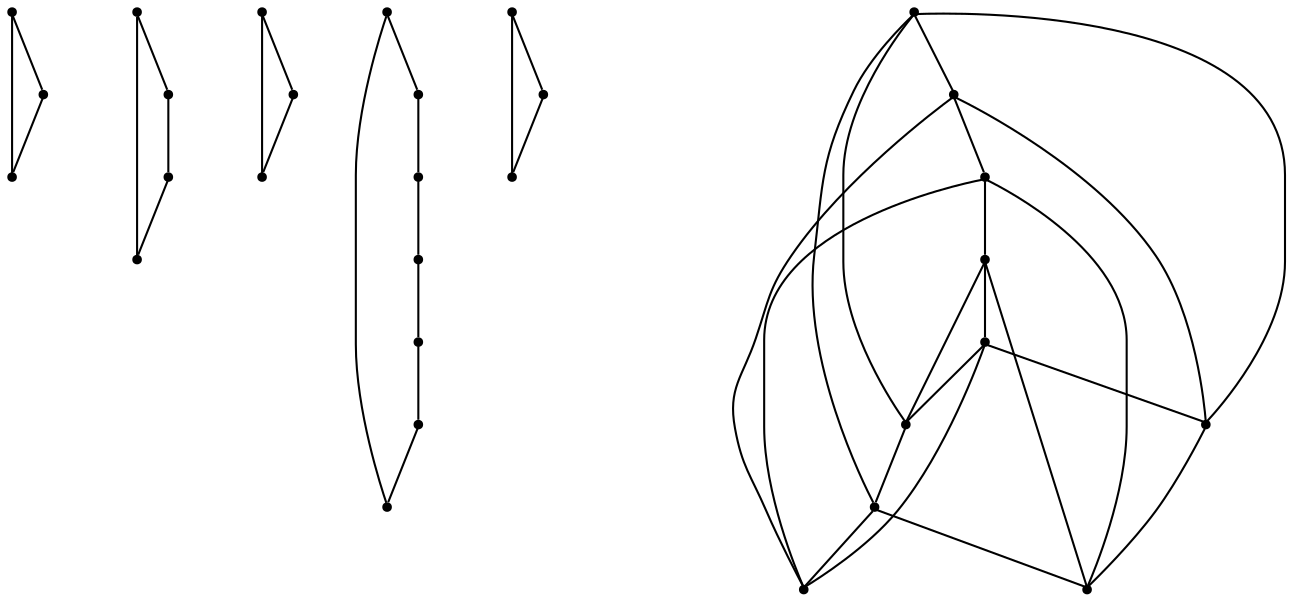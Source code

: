graph {
  node [shape=point,comment="{\"directed\":false,\"doi\":\"10.1007/978-3-642-18469-7_19\",\"figure\":\"2\"}"]

  v0 [pos="1450.2456898433509,1086.5365155099362"]
  v1 [pos="1549.4109817989106,1086.5365155099362"]
  v2 [pos="1202.3370413720038,1086.5365155099362"]
  v3 [pos="1351.084724782146,1086.5365155099362"]
  v4 [pos="1004.0066801686821,1086.5365155099362"]
  v5 [pos="1103.1718766780427,1086.5365155099362"]
  v6 [pos="929.6328384636109,814.0178380828419"]
  v7 [pos="929.6328384636109,516.7205270366933"]
  v8 [pos="929.6328384636109,913.1171113340581"]
  v9 [pos="929.632838463611,1012.212060571524"]
  v10 [pos="1549.4109817989106,516.7205270366933"]
  v11 [pos="1499.8283358211308,913.1171113340581"]
  v12 [pos="1202.3370413720038,714.9188191853757"]
  v13 [pos="1499.8283358211308,1086.5365155099362"]
  v14 [pos="1450.2456898433509,665.3691666626582"]
  v15 [pos="1351.0847247821457,814.0178380828419"]
  v16 [pos="1103.1718766780427,615.8195459341594"]
  v17 [pos="1301.5022060659649,566.2701636623012"]
  v18 [pos="1251.9195600881849,962.6667479596662"]
  v19 [pos="1301.5022060659646,1086.5365155099362"]
  v20 [pos="1251.9195600881849,1086.5365155099362"]
  v21 [pos="1053.5892625156623,1012.212060571524"]
  v22 [pos="1004.0066801686821,764.4684558109838"]
  v23 [pos="1053.5892625156625,1086.5365155099362"]
  v24 [pos="929.632838463611,566.2701636623012"]
  v25 [pos="929.632838463611,615.8195459341594"]
  v26 [pos="929.632838463611,665.3691666626582"]
  v27 [pos="929.632838463611,714.9188191853757"]
  v28 [pos="929.6328384636109,764.4684558109838"]
  v29 [pos="929.632838463611,962.6667479596662"]

  v0 -- v1 [id="-1",pos="1450.2456898433509,1086.5365155099362 1450.2468351977388,1119.5709631470083 1549.4119998917,1119.5709631470083 1549.4109817989106,1086.5365155099362"]
  v8 -- v29 [id="-2",pos="929.6328384636109,913.1171113340581 929.632838463611,962.6667479596662 929.632838463611,962.6667479596662 929.632838463611,962.6667479596662"]
  v29 -- v9 [id="-3",pos="929.632838463611,962.6667479596662 929.632838463611,1012.212060571524 929.632838463611,1012.212060571524 929.632838463611,1012.212060571524"]
  v6 -- v28 [id="-4",pos="929.6328384636109,814.0178380828419 929.6328384636109,764.4684558109838 929.6328384636109,764.4684558109838 929.6328384636109,764.4684558109838"]
  v28 -- v27 [id="-5",pos="929.6328384636109,764.4684558109838 929.632838463611,714.9188191853757 929.632838463611,714.9188191853757 929.632838463611,714.9188191853757"]
  v27 -- v26 [id="-6",pos="929.632838463611,714.9188191853757 929.632838463611,665.3691666626582 929.632838463611,665.3691666626582 929.632838463611,665.3691666626582"]
  v26 -- v25 [id="-7",pos="929.632838463611,665.3691666626582 929.632838463611,615.8195459341594 929.632838463611,615.8195459341594 929.632838463611,615.8195459341594"]
  v25 -- v24 [id="-8",pos="929.632838463611,615.8195459341594 929.632838463611,566.2701636623012 929.632838463611,566.2701636623012 929.632838463611,566.2701636623012"]
  v24 -- v7 [id="-9",pos="929.632838463611,566.2701636623012 929.6328384636109,516.7205270366933 929.6328384636109,516.7205270366933 929.6328384636109,516.7205270366933"]
  v2 -- v3 [id="-10",pos="1202.3370413720038,1086.5365155099362 1202.338059464793,1119.5709631470083 1351.0857428749352,1119.5709631470083 1351.084724782146,1086.5365155099362"]
  v22 -- v12 [id="-11",pos="1004.0066801686821,764.4684558109838 979.2164070879811,764.4684558109838 979.2164070879811,764.4684558109838 979.2164070879811,764.4684558109838 979.2164070879811,714.9188827738132 979.2164070879811,714.9188827738132 979.2164070879811,714.9188827738132 1202.3370413720038,714.9188191853757 1202.3370413720038,714.9188191853757 1202.3370413720038,714.9188191853757"]
  v4 -- v5 [id="-12",pos="1004.0066801686821,1086.5365155099362 1004.007730076871,1119.5709631470083 1103.172894770832,1119.5709631470083 1103.1718766780427,1086.5365155099362"]
  v22 -- v21 [id="-13",pos="1004.0066801686821,764.4684558109838 1004.0035304441152,888.342293021254 1004.0035304441152,888.342293021254 1004.0035304441152,888.342293021254 1053.5861127910957,888.342293021254 1053.5861127910957,888.342293021254 1053.5861127910957,888.342293021254 1053.5892625156623,1012.212060571524 1053.5892625156623,1012.212060571524 1053.5892625156623,1012.212060571524"]
  v23 -- v5 [id="-14",pos="1053.5892625156625,1086.5365155099362 1103.1718766780427,1086.5365155099362 1103.1718766780427,1086.5365155099362 1103.1718766780427,1086.5365155099362"]
  v21 -- v11 [id="-15",pos="1053.5892625156623,1012.212060571524 1028.7989894349616,1012.212060571524 1028.7989894349616,1012.212060571524 1028.7989894349616,1012.212060571524 1028.7989894349616,913.1129144971828 1028.7989894349616,913.1129144971828 1028.7989894349616,913.1129144971828 1499.8283358211308,913.1171113340581 1499.8283358211308,913.1171113340581 1499.8283358211308,913.1171113340581"]
  v4 -- v23 [id="-16",pos="1004.0066801686821,1086.5365155099362 1053.5892625156625,1086.5365155099362 1053.5892625156625,1086.5365155099362 1053.5892625156625,1086.5365155099362"]
  v21 -- v16 [id="-17",pos="1053.5892625156623,1012.212060571524 1053.5861127910957,1036.9910757212033 1053.5861127910957,1036.9910757212033 1053.5861127910957,1036.9910757212033 1103.1686951380761,1036.9910757212033 1103.1686951380761,1036.9910757212033 1103.1686951380761,1036.9910757212033 1103.1718766780427,615.8195459341594 1103.1718766780427,615.8195459341594 1103.1718766780427,615.8195459341594"]
  v14 -- v16 [id="-18",pos="1450.2456898433509,665.3691666626582 1078.381571781942,665.3693097366424 1078.381571781942,665.3693097366424 1078.381571781942,665.3693097366424 1078.381571781942,615.8198002879094 1078.381571781942,615.8198002879094 1078.381571781942,615.8198002879094 1103.1718766780427,615.8195459341594 1103.1718766780427,615.8195459341594 1103.1718766780427,615.8195459341594"]
  v14 -- v12 [id="-19",pos="1450.2456898433509,665.3691666626582 1475.0381581866288,665.3693097366424 1475.0381581866288,665.3693097366424 1475.0381581866288,665.3693097366424 1475.0381581866288,714.9188827738132 1475.0381581866288,714.9188827738132 1475.0381581866288,714.9188827738132 1202.3370413720038,714.9188191853757 1202.3370413720038,714.9188191853757 1202.3370413720038,714.9188191853757"]
  v21 -- v18 [id="-20",pos="1053.5892625156623,1012.212060571524 1152.7555407486118,1012.212060571524 1152.7555407486118,1012.212060571524 1152.7555407486118,1012.212060571524 1152.7555407486118,962.6624875343534 1152.7555407486118,962.6624875343534 1152.7555407486118,962.6624875343534 1251.9195600881849,962.6667479596662 1251.9195600881849,962.6667479596662 1251.9195600881849,962.6667479596662"]
  v18 -- v11 [id="-21",pos="1251.9195600881849,962.6667479596662 1524.62067690281,962.6624875343534 1524.62067690281,962.6624875343534 1524.62067690281,962.6624875343534 1524.62067690281,913.1129144971828 1524.62067690281,913.1129144971828 1524.62067690281,913.1129144971828 1499.8283358211308,913.1171113340581 1499.8283358211308,913.1171113340581 1499.8283358211308,913.1171113340581"]
  v6 -- v7 [id="-22",pos="929.6328384636109,814.0178380828419 896.5773699654284,814.0178380828419 896.5773699654284,516.7245966966934 929.6328384636109,516.7205270366933"]
  v8 -- v9 [id="-23",pos="929.6328384636109,913.1171113340581 896.5773699654284,913.1171113340581 896.5773699654284,1012.2162574083993 929.632838463611,1012.212060571524"]
  v2 -- v20 [id="-24",pos="1202.3370413720038,1086.5365155099362 1251.9195600881849,1086.5365155099362 1251.9195600881849,1086.5365155099362 1251.9195600881849,1086.5365155099362"]
  v20 -- v19 [id="-25",pos="1251.9195600881849,1086.5365155099362 1301.5022060659646,1086.5365155099362 1301.5022060659646,1086.5365155099362 1301.5022060659646,1086.5365155099362"]
  v19 -- v3 [id="-26",pos="1301.5022060659646,1086.5365155099362 1351.084724782146,1086.5365155099362 1351.084724782146,1086.5365155099362 1351.084724782146,1086.5365155099362"]
  v10 -- v17 [id="-27",pos="1549.4109817989106,516.7205270366933 1276.7077015371083,516.7205270366933 1276.7077015371083,516.7205270366933 1276.7077015371083,516.7205270366933 1276.7077015371083,566.2701636623012 1276.7077015371083,566.2701636623012 1276.7077015371083,566.2701636623012 1301.5022060659649,566.2701636623012 1301.5022060659649,566.2701636623012 1301.5022060659649,566.2701636623012"]
  v18 -- v17 [id="-28",pos="1251.9195600881849,962.6667479596662 1251.9163785482183,541.4995421863725 1251.9163785482183,541.4995421863725 1251.9163785482183,541.4995421863725 1301.499024525998,541.4995421863725 1301.499024525998,541.4995421863725 1301.499024525998,541.4995421863725 1301.5022060659649,566.2701636623012 1301.5022060659649,566.2701636623012 1301.5022060659649,566.2701636623012"]
  v17 -- v16 [id="-29",pos="1301.5022060659649,566.2701636623012 1326.290347514888,566.2701636623012 1326.290347514888,566.2701636623012 1326.290347514888,566.2701636623012 1326.290347514888,615.8198002879094 1326.290347514888,615.8198002879094 1326.290347514888,615.8198002879094 1103.1718766780427,615.8195459341594 1103.1718766780427,615.8195459341594 1103.1718766780427,615.8195459341594"]
  v17 -- v15 [id="-30",pos="1301.5022060659649,566.2701636623012 1301.499024525998,838.7928471609584 1301.499024525998,838.7928471609584 1301.499024525998,838.7928471609584 1351.0815432421794,838.7928471609584 1351.0815432421794,838.7928471609584 1351.0815432421794,838.7928471609584 1351.0847247821457,814.0178380828419 1351.0847247821457,814.0178380828419 1351.0847247821457,814.0178380828419"]
  v16 -- v22 [id="-31",pos="1103.1718766780427,615.8195459341594 1103.1686951380761,591.0490516351056 1103.1686951380761,591.0490516351056 1103.1686951380761,591.0490516351056 1004.0035304441152,591.0490516351056 1004.0035304441152,591.0490516351056 1004.0035304441152,591.0490516351056 1004.0066801686821,764.4684558109838 1004.0066801686821,764.4684558109838 1004.0066801686821,764.4684558109838"]
  v18 -- v12 [id="-32",pos="1251.9195600881849,962.6667479596662 1251.9163785482183,987.4415662724703 1251.9163785482183,987.4415662724703 1251.9163785482183,987.4415662724703 1202.3337325704385,987.4415662724703 1202.3337325704385,987.4415662724703 1202.3337325704385,987.4415662724703 1202.3370413720038,714.9188191853757 1202.3370413720038,714.9188191853757 1202.3370413720038,714.9188191853757"]
  v14 -- v10 [id="-33",pos="1450.2456898433509,665.3691666626582 1450.2467079361402,491.9500327376395 1450.2467079361402,491.9500327376395 1450.2467079361402,491.9500327376395 1549.4119998917,491.9500327376395 1549.4119998917,491.9500327376395 1549.4119998917,491.9500327376395 1549.4109817989106,516.7205270366933 1549.4109817989106,516.7205270366933 1549.4109817989106,516.7205270366933"]
  v13 -- v1 [id="-34",pos="1499.8283358211308,1086.5365155099362 1549.4109817989106,1086.5365155099362 1549.4109817989106,1086.5365155099362 1549.4109817989106,1086.5365155099362"]
  v15 -- v22 [id="-35",pos="1351.0847247821457,814.0178380828419 1177.5467364759031,814.0180288481544 1177.5467364759031,814.0180288481544 1177.5467364759031,814.0180288481544 1177.5467364759031,764.4684558109838 1177.5467364759031,764.4684558109838 1177.5467364759031,764.4684558109838 1004.0066801686821,764.4684558109838 1004.0066801686821,764.4684558109838 1004.0066801686821,764.4684558109838"]
  v11 -- v10 [id="-36",pos="1499.8283358211308,913.1171113340581 1499.8293539139202,937.8919932352997 1499.8293539139202,937.8919932352997 1499.8293539139202,937.8919932352997 1549.4119998917,937.8919932352997 1549.4119998917,937.8919932352997 1549.4119998917,937.8919932352997 1549.4109817989106,516.7205270366933 1549.4109817989106,516.7205270366933 1549.4109817989106,516.7205270366933"]
  v11 -- v14 [id="-37",pos="1499.8283358211308,913.1171113340581 1499.8293539139202,797.5029034480559 1499.8293539139202,797.5029034480559 1499.8293539139202,797.5029034480559 1499.8293539139202,789.2432741237878 1499.8293539139202,789.2432741237878 1499.8293539139202,789.2432741237878 1450.2467079361402,789.2432741237878 1450.2467079361402,789.2432741237878 1450.2467079361402,789.2432741237878 1450.2456898433509,665.3691666626582 1450.2456898433509,665.3691666626582 1450.2456898433509,665.3691666626582"]
  v12 -- v15 [id="-38",pos="1202.3370413720038,714.9188191853757 1202.3337325704385,516.7247238735686 1202.3337325704385,516.7247238735686 1202.3337325704385,516.7247238735686 1351.0815432421794,516.7247238735686 1351.0815432421794,516.7247238735686 1351.0815432421794,516.7247238735686 1351.0847247821457,814.0178380828419 1351.0847247821457,814.0178380828419 1351.0847247821457,814.0178380828419"]
  v0 -- v13 [id="-39",pos="1450.2456898433509,1086.5365155099362 1499.8283358211308,1086.5365155099362 1499.8283358211308,1086.5365155099362 1499.8283358211308,1086.5365155099362"]
  v10 -- v15 [id="-40",pos="1549.4109817989106,516.7205270366933 1574.20332288059,516.7205270366933 1574.20332288059,516.7205270366933 1574.20332288059,516.7205270366933 1574.20332288059,814.0180288481544 1574.20332288059,814.0180288481544 1574.20332288059,814.0180288481544 1351.0847247821457,814.0178380828419 1351.0847247821457,814.0178380828419 1351.0847247821457,814.0178380828419"]
}